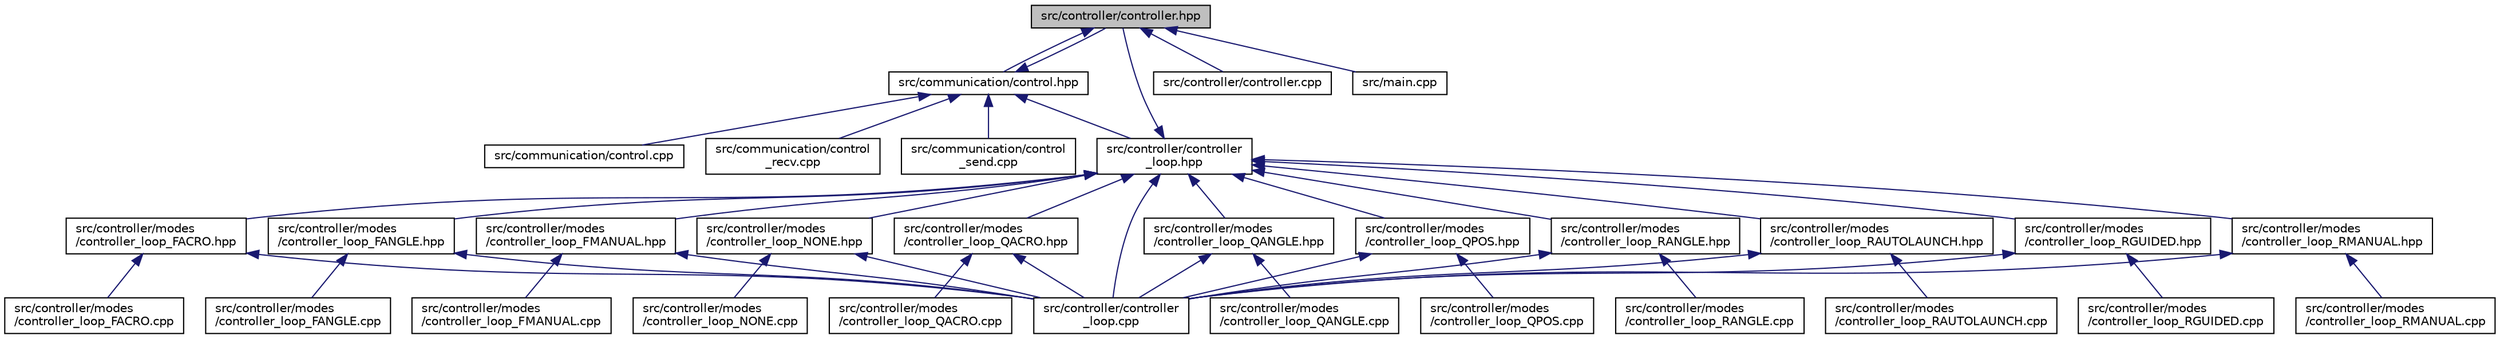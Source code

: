 digraph "src/controller/controller.hpp"
{
 // LATEX_PDF_SIZE
  edge [fontname="Helvetica",fontsize="10",labelfontname="Helvetica",labelfontsize="10"];
  node [fontname="Helvetica",fontsize="10",shape=record];
  Node1 [label="src/controller/controller.hpp",height=0.2,width=0.4,color="black", fillcolor="grey75", style="filled", fontcolor="black",tooltip=" "];
  Node1 -> Node2 [dir="back",color="midnightblue",fontsize="10",style="solid"];
  Node2 [label="src/communication/control.hpp",height=0.2,width=0.4,color="black", fillcolor="white", style="filled",URL="$control_8hpp.html",tooltip=" "];
  Node2 -> Node3 [dir="back",color="midnightblue",fontsize="10",style="solid"];
  Node3 [label="src/communication/control.cpp",height=0.2,width=0.4,color="black", fillcolor="white", style="filled",URL="$control_8cpp.html",tooltip=" "];
  Node2 -> Node4 [dir="back",color="midnightblue",fontsize="10",style="solid"];
  Node4 [label="src/communication/control\l_recv.cpp",height=0.2,width=0.4,color="black", fillcolor="white", style="filled",URL="$control__recv_8cpp.html",tooltip=" "];
  Node2 -> Node5 [dir="back",color="midnightblue",fontsize="10",style="solid"];
  Node5 [label="src/communication/control\l_send.cpp",height=0.2,width=0.4,color="black", fillcolor="white", style="filled",URL="$control__send_8cpp.html",tooltip=" "];
  Node2 -> Node1 [dir="back",color="midnightblue",fontsize="10",style="solid"];
  Node2 -> Node6 [dir="back",color="midnightblue",fontsize="10",style="solid"];
  Node6 [label="src/controller/controller\l_loop.hpp",height=0.2,width=0.4,color="black", fillcolor="white", style="filled",URL="$controller__loop_8hpp.html",tooltip=" "];
  Node6 -> Node1 [dir="back",color="midnightblue",fontsize="10",style="solid"];
  Node6 -> Node7 [dir="back",color="midnightblue",fontsize="10",style="solid"];
  Node7 [label="src/controller/controller\l_loop.cpp",height=0.2,width=0.4,color="black", fillcolor="white", style="filled",URL="$controller__loop_8cpp.html",tooltip=" "];
  Node6 -> Node8 [dir="back",color="midnightblue",fontsize="10",style="solid"];
  Node8 [label="src/controller/modes\l/controller_loop_FACRO.hpp",height=0.2,width=0.4,color="black", fillcolor="white", style="filled",URL="$controller__loop___f_a_c_r_o_8hpp.html",tooltip=" "];
  Node8 -> Node7 [dir="back",color="midnightblue",fontsize="10",style="solid"];
  Node8 -> Node9 [dir="back",color="midnightblue",fontsize="10",style="solid"];
  Node9 [label="src/controller/modes\l/controller_loop_FACRO.cpp",height=0.2,width=0.4,color="black", fillcolor="white", style="filled",URL="$controller__loop___f_a_c_r_o_8cpp.html",tooltip=" "];
  Node6 -> Node10 [dir="back",color="midnightblue",fontsize="10",style="solid"];
  Node10 [label="src/controller/modes\l/controller_loop_FANGLE.hpp",height=0.2,width=0.4,color="black", fillcolor="white", style="filled",URL="$controller__loop___f_a_n_g_l_e_8hpp.html",tooltip=" "];
  Node10 -> Node7 [dir="back",color="midnightblue",fontsize="10",style="solid"];
  Node10 -> Node11 [dir="back",color="midnightblue",fontsize="10",style="solid"];
  Node11 [label="src/controller/modes\l/controller_loop_FANGLE.cpp",height=0.2,width=0.4,color="black", fillcolor="white", style="filled",URL="$controller__loop___f_a_n_g_l_e_8cpp.html",tooltip=" "];
  Node6 -> Node12 [dir="back",color="midnightblue",fontsize="10",style="solid"];
  Node12 [label="src/controller/modes\l/controller_loop_FMANUAL.hpp",height=0.2,width=0.4,color="black", fillcolor="white", style="filled",URL="$controller__loop___f_m_a_n_u_a_l_8hpp.html",tooltip=" "];
  Node12 -> Node7 [dir="back",color="midnightblue",fontsize="10",style="solid"];
  Node12 -> Node13 [dir="back",color="midnightblue",fontsize="10",style="solid"];
  Node13 [label="src/controller/modes\l/controller_loop_FMANUAL.cpp",height=0.2,width=0.4,color="black", fillcolor="white", style="filled",URL="$controller__loop___f_m_a_n_u_a_l_8cpp.html",tooltip=" "];
  Node6 -> Node14 [dir="back",color="midnightblue",fontsize="10",style="solid"];
  Node14 [label="src/controller/modes\l/controller_loop_NONE.hpp",height=0.2,width=0.4,color="black", fillcolor="white", style="filled",URL="$controller__loop___n_o_n_e_8hpp.html",tooltip=" "];
  Node14 -> Node7 [dir="back",color="midnightblue",fontsize="10",style="solid"];
  Node14 -> Node15 [dir="back",color="midnightblue",fontsize="10",style="solid"];
  Node15 [label="src/controller/modes\l/controller_loop_NONE.cpp",height=0.2,width=0.4,color="black", fillcolor="white", style="filled",URL="$controller__loop___n_o_n_e_8cpp.html",tooltip=" "];
  Node6 -> Node16 [dir="back",color="midnightblue",fontsize="10",style="solid"];
  Node16 [label="src/controller/modes\l/controller_loop_QACRO.hpp",height=0.2,width=0.4,color="black", fillcolor="white", style="filled",URL="$controller__loop___q_a_c_r_o_8hpp.html",tooltip=" "];
  Node16 -> Node7 [dir="back",color="midnightblue",fontsize="10",style="solid"];
  Node16 -> Node17 [dir="back",color="midnightblue",fontsize="10",style="solid"];
  Node17 [label="src/controller/modes\l/controller_loop_QACRO.cpp",height=0.2,width=0.4,color="black", fillcolor="white", style="filled",URL="$controller__loop___q_a_c_r_o_8cpp.html",tooltip=" "];
  Node6 -> Node18 [dir="back",color="midnightblue",fontsize="10",style="solid"];
  Node18 [label="src/controller/modes\l/controller_loop_QANGLE.hpp",height=0.2,width=0.4,color="black", fillcolor="white", style="filled",URL="$controller__loop___q_a_n_g_l_e_8hpp.html",tooltip=" "];
  Node18 -> Node7 [dir="back",color="midnightblue",fontsize="10",style="solid"];
  Node18 -> Node19 [dir="back",color="midnightblue",fontsize="10",style="solid"];
  Node19 [label="src/controller/modes\l/controller_loop_QANGLE.cpp",height=0.2,width=0.4,color="black", fillcolor="white", style="filled",URL="$controller__loop___q_a_n_g_l_e_8cpp.html",tooltip=" "];
  Node6 -> Node20 [dir="back",color="midnightblue",fontsize="10",style="solid"];
  Node20 [label="src/controller/modes\l/controller_loop_QPOS.hpp",height=0.2,width=0.4,color="black", fillcolor="white", style="filled",URL="$controller__loop___q_p_o_s_8hpp.html",tooltip=" "];
  Node20 -> Node7 [dir="back",color="midnightblue",fontsize="10",style="solid"];
  Node20 -> Node21 [dir="back",color="midnightblue",fontsize="10",style="solid"];
  Node21 [label="src/controller/modes\l/controller_loop_QPOS.cpp",height=0.2,width=0.4,color="black", fillcolor="white", style="filled",URL="$controller__loop___q_p_o_s_8cpp.html",tooltip=" "];
  Node6 -> Node22 [dir="back",color="midnightblue",fontsize="10",style="solid"];
  Node22 [label="src/controller/modes\l/controller_loop_RANGLE.hpp",height=0.2,width=0.4,color="black", fillcolor="white", style="filled",URL="$controller__loop___r_a_n_g_l_e_8hpp.html",tooltip=" "];
  Node22 -> Node7 [dir="back",color="midnightblue",fontsize="10",style="solid"];
  Node22 -> Node23 [dir="back",color="midnightblue",fontsize="10",style="solid"];
  Node23 [label="src/controller/modes\l/controller_loop_RANGLE.cpp",height=0.2,width=0.4,color="black", fillcolor="white", style="filled",URL="$controller__loop___r_a_n_g_l_e_8cpp.html",tooltip=" "];
  Node6 -> Node24 [dir="back",color="midnightblue",fontsize="10",style="solid"];
  Node24 [label="src/controller/modes\l/controller_loop_RAUTOLAUNCH.hpp",height=0.2,width=0.4,color="black", fillcolor="white", style="filled",URL="$controller__loop___r_a_u_t_o_l_a_u_n_c_h_8hpp.html",tooltip=" "];
  Node24 -> Node7 [dir="back",color="midnightblue",fontsize="10",style="solid"];
  Node24 -> Node25 [dir="back",color="midnightblue",fontsize="10",style="solid"];
  Node25 [label="src/controller/modes\l/controller_loop_RAUTOLAUNCH.cpp",height=0.2,width=0.4,color="black", fillcolor="white", style="filled",URL="$controller__loop___r_a_u_t_o_l_a_u_n_c_h_8cpp.html",tooltip=" "];
  Node6 -> Node26 [dir="back",color="midnightblue",fontsize="10",style="solid"];
  Node26 [label="src/controller/modes\l/controller_loop_RGUIDED.hpp",height=0.2,width=0.4,color="black", fillcolor="white", style="filled",URL="$controller__loop___r_g_u_i_d_e_d_8hpp.html",tooltip=" "];
  Node26 -> Node7 [dir="back",color="midnightblue",fontsize="10",style="solid"];
  Node26 -> Node27 [dir="back",color="midnightblue",fontsize="10",style="solid"];
  Node27 [label="src/controller/modes\l/controller_loop_RGUIDED.cpp",height=0.2,width=0.4,color="black", fillcolor="white", style="filled",URL="$controller__loop___r_g_u_i_d_e_d_8cpp.html",tooltip=" "];
  Node6 -> Node28 [dir="back",color="midnightblue",fontsize="10",style="solid"];
  Node28 [label="src/controller/modes\l/controller_loop_RMANUAL.hpp",height=0.2,width=0.4,color="black", fillcolor="white", style="filled",URL="$controller__loop___r_m_a_n_u_a_l_8hpp.html",tooltip=" "];
  Node28 -> Node7 [dir="back",color="midnightblue",fontsize="10",style="solid"];
  Node28 -> Node29 [dir="back",color="midnightblue",fontsize="10",style="solid"];
  Node29 [label="src/controller/modes\l/controller_loop_RMANUAL.cpp",height=0.2,width=0.4,color="black", fillcolor="white", style="filled",URL="$controller__loop___r_m_a_n_u_a_l_8cpp.html",tooltip=" "];
  Node1 -> Node30 [dir="back",color="midnightblue",fontsize="10",style="solid"];
  Node30 [label="src/controller/controller.cpp",height=0.2,width=0.4,color="black", fillcolor="white", style="filled",URL="$controller_8cpp.html",tooltip=" "];
  Node1 -> Node31 [dir="back",color="midnightblue",fontsize="10",style="solid"];
  Node31 [label="src/main.cpp",height=0.2,width=0.4,color="black", fillcolor="white", style="filled",URL="$main_8cpp.html",tooltip=" "];
}
